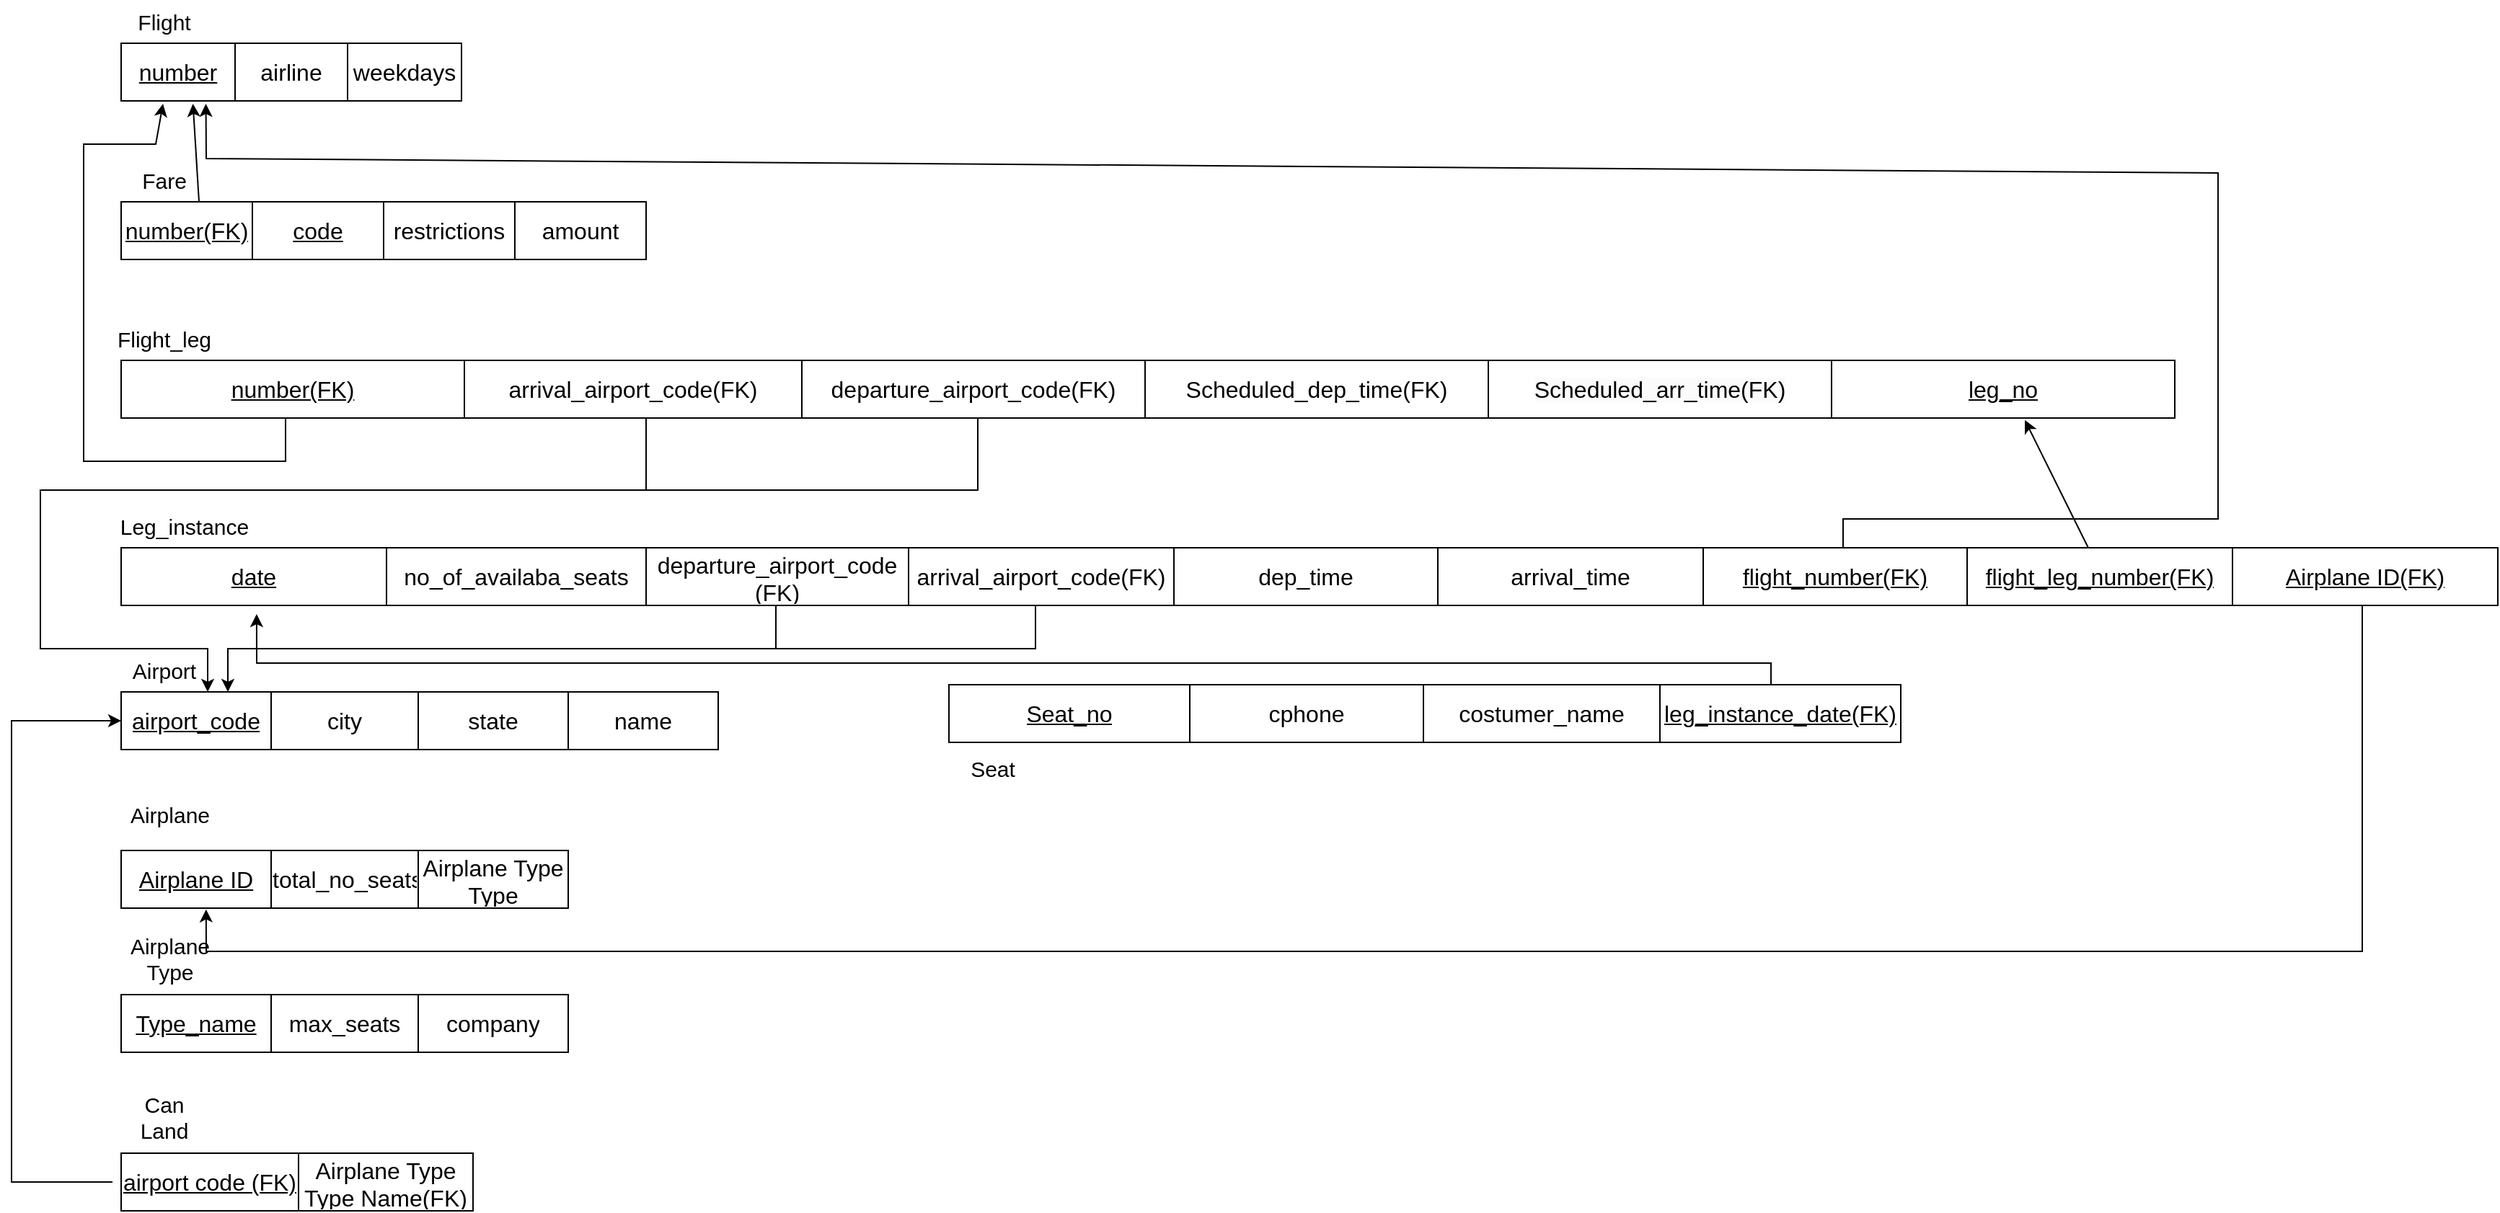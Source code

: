 <mxfile version="24.0.0" type="device">
  <diagram name="Página-1" id="ms9BkDQ4w1Bx71AXhPto">
    <mxGraphModel dx="1909" dy="1209" grid="1" gridSize="10" guides="1" tooltips="1" connect="1" arrows="1" fold="1" page="1" pageScale="1" pageWidth="827" pageHeight="1169" math="0" shadow="0">
      <root>
        <mxCell id="0" />
        <mxCell id="1" parent="0" />
        <mxCell id="bn8CDc2ltYo8I26y6Iki-1" value="" style="shape=table;startSize=0;container=1;collapsible=0;childLayout=tableLayout;fontSize=16;" vertex="1" parent="1">
          <mxGeometry x="296" y="120" width="236" height="40" as="geometry" />
        </mxCell>
        <mxCell id="bn8CDc2ltYo8I26y6Iki-2" value="" style="shape=tableRow;horizontal=0;startSize=0;swimlaneHead=0;swimlaneBody=0;strokeColor=inherit;top=0;left=0;bottom=0;right=0;collapsible=0;dropTarget=0;fillColor=none;points=[[0,0.5],[1,0.5]];portConstraint=eastwest;fontSize=16;" vertex="1" parent="bn8CDc2ltYo8I26y6Iki-1">
          <mxGeometry width="236" height="40" as="geometry" />
        </mxCell>
        <mxCell id="bn8CDc2ltYo8I26y6Iki-3" value="&lt;u&gt;number&lt;/u&gt;" style="shape=partialRectangle;html=1;whiteSpace=wrap;connectable=0;strokeColor=inherit;overflow=hidden;fillColor=none;top=0;left=0;bottom=0;right=0;pointerEvents=1;fontSize=16;" vertex="1" parent="bn8CDc2ltYo8I26y6Iki-2">
          <mxGeometry width="79" height="40" as="geometry">
            <mxRectangle width="79" height="40" as="alternateBounds" />
          </mxGeometry>
        </mxCell>
        <mxCell id="bn8CDc2ltYo8I26y6Iki-4" value="airline" style="shape=partialRectangle;html=1;whiteSpace=wrap;connectable=0;strokeColor=inherit;overflow=hidden;fillColor=none;top=0;left=0;bottom=0;right=0;pointerEvents=1;fontSize=16;" vertex="1" parent="bn8CDc2ltYo8I26y6Iki-2">
          <mxGeometry x="79" width="78" height="40" as="geometry">
            <mxRectangle width="78" height="40" as="alternateBounds" />
          </mxGeometry>
        </mxCell>
        <mxCell id="bn8CDc2ltYo8I26y6Iki-5" value="weekdays" style="shape=partialRectangle;html=1;whiteSpace=wrap;connectable=0;strokeColor=inherit;overflow=hidden;fillColor=none;top=0;left=0;bottom=0;right=0;pointerEvents=1;fontSize=16;" vertex="1" parent="bn8CDc2ltYo8I26y6Iki-2">
          <mxGeometry x="157" width="79" height="40" as="geometry">
            <mxRectangle width="79" height="40" as="alternateBounds" />
          </mxGeometry>
        </mxCell>
        <mxCell id="bn8CDc2ltYo8I26y6Iki-16" value="Flight" style="text;html=1;align=center;verticalAlign=middle;whiteSpace=wrap;rounded=0;fontSize=15;" vertex="1" parent="1">
          <mxGeometry x="296" y="90" width="60" height="30" as="geometry" />
        </mxCell>
        <mxCell id="bn8CDc2ltYo8I26y6Iki-17" value="" style="shape=table;startSize=0;container=1;collapsible=0;childLayout=tableLayout;fontSize=16;" vertex="1" parent="1">
          <mxGeometry x="296" y="230" width="364" height="40" as="geometry" />
        </mxCell>
        <mxCell id="bn8CDc2ltYo8I26y6Iki-18" value="" style="shape=tableRow;horizontal=0;startSize=0;swimlaneHead=0;swimlaneBody=0;strokeColor=inherit;top=0;left=0;bottom=0;right=0;collapsible=0;dropTarget=0;fillColor=none;points=[[0,0.5],[1,0.5]];portConstraint=eastwest;fontSize=16;" vertex="1" parent="bn8CDc2ltYo8I26y6Iki-17">
          <mxGeometry width="364" height="40" as="geometry" />
        </mxCell>
        <mxCell id="bn8CDc2ltYo8I26y6Iki-19" value="&lt;u&gt;number(FK)&lt;/u&gt;" style="shape=partialRectangle;html=1;whiteSpace=wrap;connectable=0;strokeColor=inherit;overflow=hidden;fillColor=none;top=0;left=0;bottom=0;right=0;pointerEvents=1;fontSize=16;" vertex="1" parent="bn8CDc2ltYo8I26y6Iki-18">
          <mxGeometry width="91" height="40" as="geometry">
            <mxRectangle width="91" height="40" as="alternateBounds" />
          </mxGeometry>
        </mxCell>
        <mxCell id="bn8CDc2ltYo8I26y6Iki-20" value="&lt;u&gt;code&lt;/u&gt;" style="shape=partialRectangle;html=1;whiteSpace=wrap;connectable=0;strokeColor=inherit;overflow=hidden;fillColor=none;top=0;left=0;bottom=0;right=0;pointerEvents=1;fontSize=16;" vertex="1" parent="bn8CDc2ltYo8I26y6Iki-18">
          <mxGeometry x="91" width="91" height="40" as="geometry">
            <mxRectangle width="91" height="40" as="alternateBounds" />
          </mxGeometry>
        </mxCell>
        <mxCell id="bn8CDc2ltYo8I26y6Iki-21" value="restrictions" style="shape=partialRectangle;html=1;whiteSpace=wrap;connectable=0;strokeColor=inherit;overflow=hidden;fillColor=none;top=0;left=0;bottom=0;right=0;pointerEvents=1;fontSize=16;" vertex="1" parent="bn8CDc2ltYo8I26y6Iki-18">
          <mxGeometry x="182" width="91" height="40" as="geometry">
            <mxRectangle width="91" height="40" as="alternateBounds" />
          </mxGeometry>
        </mxCell>
        <mxCell id="bn8CDc2ltYo8I26y6Iki-23" value="amount" style="shape=partialRectangle;html=1;whiteSpace=wrap;connectable=0;strokeColor=inherit;overflow=hidden;fillColor=none;top=0;left=0;bottom=0;right=0;pointerEvents=1;fontSize=16;" vertex="1" parent="bn8CDc2ltYo8I26y6Iki-18">
          <mxGeometry x="273" width="91" height="40" as="geometry">
            <mxRectangle width="91" height="40" as="alternateBounds" />
          </mxGeometry>
        </mxCell>
        <mxCell id="bn8CDc2ltYo8I26y6Iki-22" value="Fare" style="text;html=1;align=center;verticalAlign=middle;whiteSpace=wrap;rounded=0;fontSize=15;" vertex="1" parent="1">
          <mxGeometry x="296" y="200" width="60" height="30" as="geometry" />
        </mxCell>
        <mxCell id="bn8CDc2ltYo8I26y6Iki-24" value="" style="shape=table;startSize=0;container=1;collapsible=0;childLayout=tableLayout;fontSize=16;" vertex="1" parent="1">
          <mxGeometry x="296" y="340" width="1424" height="40" as="geometry" />
        </mxCell>
        <mxCell id="bn8CDc2ltYo8I26y6Iki-25" value="" style="shape=tableRow;horizontal=0;startSize=0;swimlaneHead=0;swimlaneBody=0;strokeColor=inherit;top=0;left=0;bottom=0;right=0;collapsible=0;dropTarget=0;fillColor=none;points=[[0,0.5],[1,0.5]];portConstraint=eastwest;fontSize=16;" vertex="1" parent="bn8CDc2ltYo8I26y6Iki-24">
          <mxGeometry width="1424" height="40" as="geometry" />
        </mxCell>
        <mxCell id="bn8CDc2ltYo8I26y6Iki-26" value="&lt;u&gt;number(FK)&lt;/u&gt;" style="shape=partialRectangle;html=1;whiteSpace=wrap;connectable=0;strokeColor=inherit;overflow=hidden;fillColor=none;top=0;left=0;bottom=0;right=0;pointerEvents=1;fontSize=16;" vertex="1" parent="bn8CDc2ltYo8I26y6Iki-25">
          <mxGeometry width="238" height="40" as="geometry">
            <mxRectangle width="238" height="40" as="alternateBounds" />
          </mxGeometry>
        </mxCell>
        <mxCell id="bn8CDc2ltYo8I26y6Iki-27" value="arrival_airport_code(FK)" style="shape=partialRectangle;html=1;whiteSpace=wrap;connectable=0;strokeColor=inherit;overflow=hidden;fillColor=none;top=0;left=0;bottom=0;right=0;pointerEvents=1;fontSize=16;" vertex="1" parent="bn8CDc2ltYo8I26y6Iki-25">
          <mxGeometry x="238" width="234" height="40" as="geometry">
            <mxRectangle width="234" height="40" as="alternateBounds" />
          </mxGeometry>
        </mxCell>
        <mxCell id="bn8CDc2ltYo8I26y6Iki-28" value="departure_airport_code(FK)" style="shape=partialRectangle;html=1;whiteSpace=wrap;connectable=0;strokeColor=inherit;overflow=hidden;fillColor=none;top=0;left=0;bottom=0;right=0;pointerEvents=1;fontSize=16;" vertex="1" parent="bn8CDc2ltYo8I26y6Iki-25">
          <mxGeometry x="472" width="238" height="40" as="geometry">
            <mxRectangle width="238" height="40" as="alternateBounds" />
          </mxGeometry>
        </mxCell>
        <mxCell id="bn8CDc2ltYo8I26y6Iki-30" value="Scheduled_dep_time(FK)" style="shape=partialRectangle;html=1;whiteSpace=wrap;connectable=0;strokeColor=inherit;overflow=hidden;fillColor=none;top=0;left=0;bottom=0;right=0;pointerEvents=1;fontSize=16;" vertex="1" parent="bn8CDc2ltYo8I26y6Iki-25">
          <mxGeometry x="710" width="238" height="40" as="geometry">
            <mxRectangle width="238" height="40" as="alternateBounds" />
          </mxGeometry>
        </mxCell>
        <mxCell id="bn8CDc2ltYo8I26y6Iki-31" value="&lt;span style=&quot;color: rgb(0, 0, 0); font-family: Helvetica; font-size: 16px; font-style: normal; font-variant-ligatures: normal; font-variant-caps: normal; font-weight: 400; letter-spacing: normal; orphans: 2; text-align: center; text-indent: 0px; text-transform: none; widows: 2; word-spacing: 0px; -webkit-text-stroke-width: 0px; white-space: normal; background-color: rgb(251, 251, 251); text-decoration-thickness: initial; text-decoration-style: initial; text-decoration-color: initial; display: inline !important; float: none;&quot;&gt;Scheduled_arr_time(FK)&lt;/span&gt;" style="shape=partialRectangle;html=1;whiteSpace=wrap;connectable=0;strokeColor=inherit;overflow=hidden;fillColor=none;top=0;left=0;bottom=0;right=0;pointerEvents=1;fontSize=16;" vertex="1" parent="bn8CDc2ltYo8I26y6Iki-25">
          <mxGeometry x="948" width="238" height="40" as="geometry">
            <mxRectangle width="238" height="40" as="alternateBounds" />
          </mxGeometry>
        </mxCell>
        <mxCell id="bn8CDc2ltYo8I26y6Iki-32" value="&lt;u&gt;leg_no&lt;/u&gt;" style="shape=partialRectangle;html=1;whiteSpace=wrap;connectable=0;strokeColor=inherit;overflow=hidden;fillColor=none;top=0;left=0;bottom=0;right=0;pointerEvents=1;fontSize=16;" vertex="1" parent="bn8CDc2ltYo8I26y6Iki-25">
          <mxGeometry x="1186" width="238" height="40" as="geometry">
            <mxRectangle width="238" height="40" as="alternateBounds" />
          </mxGeometry>
        </mxCell>
        <mxCell id="bn8CDc2ltYo8I26y6Iki-29" value="Flight_leg" style="text;html=1;align=center;verticalAlign=middle;whiteSpace=wrap;rounded=0;fontSize=15;" vertex="1" parent="1">
          <mxGeometry x="296" y="310" width="60" height="30" as="geometry" />
        </mxCell>
        <mxCell id="bn8CDc2ltYo8I26y6Iki-33" value="" style="shape=table;startSize=0;container=1;collapsible=0;childLayout=tableLayout;fontSize=16;" vertex="1" parent="1">
          <mxGeometry x="296" y="570" width="414" height="40" as="geometry" />
        </mxCell>
        <mxCell id="bn8CDc2ltYo8I26y6Iki-34" value="" style="shape=tableRow;horizontal=0;startSize=0;swimlaneHead=0;swimlaneBody=0;strokeColor=inherit;top=0;left=0;bottom=0;right=0;collapsible=0;dropTarget=0;fillColor=none;points=[[0,0.5],[1,0.5]];portConstraint=eastwest;fontSize=16;" vertex="1" parent="bn8CDc2ltYo8I26y6Iki-33">
          <mxGeometry width="414" height="40" as="geometry" />
        </mxCell>
        <mxCell id="bn8CDc2ltYo8I26y6Iki-35" value="&lt;u&gt;airport_code&lt;/u&gt;" style="shape=partialRectangle;html=1;whiteSpace=wrap;connectable=0;strokeColor=inherit;overflow=hidden;fillColor=none;top=0;left=0;bottom=0;right=0;pointerEvents=1;fontSize=16;" vertex="1" parent="bn8CDc2ltYo8I26y6Iki-34">
          <mxGeometry width="104" height="40" as="geometry">
            <mxRectangle width="104" height="40" as="alternateBounds" />
          </mxGeometry>
        </mxCell>
        <mxCell id="bn8CDc2ltYo8I26y6Iki-36" value="city" style="shape=partialRectangle;html=1;whiteSpace=wrap;connectable=0;strokeColor=inherit;overflow=hidden;fillColor=none;top=0;left=0;bottom=0;right=0;pointerEvents=1;fontSize=16;" vertex="1" parent="bn8CDc2ltYo8I26y6Iki-34">
          <mxGeometry x="104" width="102" height="40" as="geometry">
            <mxRectangle width="102" height="40" as="alternateBounds" />
          </mxGeometry>
        </mxCell>
        <mxCell id="bn8CDc2ltYo8I26y6Iki-37" value="state" style="shape=partialRectangle;html=1;whiteSpace=wrap;connectable=0;strokeColor=inherit;overflow=hidden;fillColor=none;top=0;left=0;bottom=0;right=0;pointerEvents=1;fontSize=16;" vertex="1" parent="bn8CDc2ltYo8I26y6Iki-34">
          <mxGeometry x="206" width="104" height="40" as="geometry">
            <mxRectangle width="104" height="40" as="alternateBounds" />
          </mxGeometry>
        </mxCell>
        <mxCell id="bn8CDc2ltYo8I26y6Iki-39" value="name" style="shape=partialRectangle;html=1;whiteSpace=wrap;connectable=0;strokeColor=inherit;overflow=hidden;fillColor=none;top=0;left=0;bottom=0;right=0;pointerEvents=1;fontSize=16;" vertex="1" parent="bn8CDc2ltYo8I26y6Iki-34">
          <mxGeometry x="310" width="104" height="40" as="geometry">
            <mxRectangle width="104" height="40" as="alternateBounds" />
          </mxGeometry>
        </mxCell>
        <mxCell id="bn8CDc2ltYo8I26y6Iki-38" value="Airport" style="text;html=1;align=center;verticalAlign=middle;whiteSpace=wrap;rounded=0;fontSize=15;" vertex="1" parent="1">
          <mxGeometry x="296" y="540" width="60" height="30" as="geometry" />
        </mxCell>
        <mxCell id="bn8CDc2ltYo8I26y6Iki-46" value="" style="shape=table;startSize=0;container=1;collapsible=0;childLayout=tableLayout;fontSize=16;" vertex="1" parent="1">
          <mxGeometry x="296" y="470" width="1648" height="40" as="geometry" />
        </mxCell>
        <mxCell id="bn8CDc2ltYo8I26y6Iki-47" value="" style="shape=tableRow;horizontal=0;startSize=0;swimlaneHead=0;swimlaneBody=0;strokeColor=inherit;top=0;left=0;bottom=0;right=0;collapsible=0;dropTarget=0;fillColor=none;points=[[0,0.5],[1,0.5]];portConstraint=eastwest;fontSize=16;" vertex="1" parent="bn8CDc2ltYo8I26y6Iki-46">
          <mxGeometry width="1648" height="40" as="geometry" />
        </mxCell>
        <mxCell id="bn8CDc2ltYo8I26y6Iki-48" value="&lt;u&gt;date&lt;/u&gt;" style="shape=partialRectangle;html=1;whiteSpace=wrap;connectable=0;strokeColor=inherit;overflow=hidden;fillColor=none;top=0;left=0;bottom=0;right=0;pointerEvents=1;fontSize=16;" vertex="1" parent="bn8CDc2ltYo8I26y6Iki-47">
          <mxGeometry width="184" height="40" as="geometry">
            <mxRectangle width="184" height="40" as="alternateBounds" />
          </mxGeometry>
        </mxCell>
        <mxCell id="bn8CDc2ltYo8I26y6Iki-49" value="no_of_availaba_seats" style="shape=partialRectangle;html=1;whiteSpace=wrap;connectable=0;strokeColor=inherit;overflow=hidden;fillColor=none;top=0;left=0;bottom=0;right=0;pointerEvents=1;fontSize=16;" vertex="1" parent="bn8CDc2ltYo8I26y6Iki-47">
          <mxGeometry x="184" width="180" height="40" as="geometry">
            <mxRectangle width="180" height="40" as="alternateBounds" />
          </mxGeometry>
        </mxCell>
        <mxCell id="bn8CDc2ltYo8I26y6Iki-50" value="departure_airport_code&lt;div&gt;(FK)&lt;/div&gt;" style="shape=partialRectangle;html=1;whiteSpace=wrap;connectable=0;strokeColor=inherit;overflow=hidden;fillColor=none;top=0;left=0;bottom=0;right=0;pointerEvents=1;fontSize=16;" vertex="1" parent="bn8CDc2ltYo8I26y6Iki-47">
          <mxGeometry x="364" width="182" height="40" as="geometry">
            <mxRectangle width="182" height="40" as="alternateBounds" />
          </mxGeometry>
        </mxCell>
        <mxCell id="bn8CDc2ltYo8I26y6Iki-51" value="arrival_airport_code(FK)" style="shape=partialRectangle;html=1;whiteSpace=wrap;connectable=0;strokeColor=inherit;overflow=hidden;fillColor=none;top=0;left=0;bottom=0;right=0;pointerEvents=1;fontSize=16;" vertex="1" parent="bn8CDc2ltYo8I26y6Iki-47">
          <mxGeometry x="546" width="184" height="40" as="geometry">
            <mxRectangle width="184" height="40" as="alternateBounds" />
          </mxGeometry>
        </mxCell>
        <mxCell id="bn8CDc2ltYo8I26y6Iki-55" value="dep_time" style="shape=partialRectangle;html=1;whiteSpace=wrap;connectable=0;strokeColor=inherit;overflow=hidden;fillColor=none;top=0;left=0;bottom=0;right=0;pointerEvents=1;fontSize=16;" vertex="1" parent="bn8CDc2ltYo8I26y6Iki-47">
          <mxGeometry x="730" width="183" height="40" as="geometry">
            <mxRectangle width="183" height="40" as="alternateBounds" />
          </mxGeometry>
        </mxCell>
        <mxCell id="bn8CDc2ltYo8I26y6Iki-54" value="arrival_time" style="shape=partialRectangle;html=1;whiteSpace=wrap;connectable=0;strokeColor=inherit;overflow=hidden;fillColor=none;top=0;left=0;bottom=0;right=0;pointerEvents=1;fontSize=16;" vertex="1" parent="bn8CDc2ltYo8I26y6Iki-47">
          <mxGeometry x="913" width="184" height="40" as="geometry">
            <mxRectangle width="184" height="40" as="alternateBounds" />
          </mxGeometry>
        </mxCell>
        <mxCell id="bn8CDc2ltYo8I26y6Iki-53" value="&lt;u&gt;flight_number(FK)&lt;/u&gt;" style="shape=partialRectangle;html=1;whiteSpace=wrap;connectable=0;strokeColor=inherit;overflow=hidden;fillColor=none;top=0;left=0;bottom=0;right=0;pointerEvents=1;fontSize=16;" vertex="1" parent="bn8CDc2ltYo8I26y6Iki-47">
          <mxGeometry x="1097" width="183" height="40" as="geometry">
            <mxRectangle width="183" height="40" as="alternateBounds" />
          </mxGeometry>
        </mxCell>
        <mxCell id="bn8CDc2ltYo8I26y6Iki-56" value="&lt;u&gt;flight_leg_number(FK)&lt;/u&gt;" style="shape=partialRectangle;html=1;whiteSpace=wrap;connectable=0;strokeColor=inherit;overflow=hidden;fillColor=none;top=0;left=0;bottom=0;right=0;pointerEvents=1;fontSize=16;" vertex="1" parent="bn8CDc2ltYo8I26y6Iki-47">
          <mxGeometry x="1280" width="184" height="40" as="geometry">
            <mxRectangle width="184" height="40" as="alternateBounds" />
          </mxGeometry>
        </mxCell>
        <mxCell id="bn8CDc2ltYo8I26y6Iki-94" value="&lt;u&gt;Airplane ID(FK)&lt;/u&gt;" style="shape=partialRectangle;html=1;whiteSpace=wrap;connectable=0;strokeColor=inherit;overflow=hidden;fillColor=none;top=0;left=0;bottom=0;right=0;pointerEvents=1;fontSize=16;" vertex="1" parent="bn8CDc2ltYo8I26y6Iki-47">
          <mxGeometry x="1464" width="184" height="40" as="geometry">
            <mxRectangle width="184" height="40" as="alternateBounds" />
          </mxGeometry>
        </mxCell>
        <mxCell id="bn8CDc2ltYo8I26y6Iki-52" value="Leg_instance" style="text;html=1;align=center;verticalAlign=middle;whiteSpace=wrap;rounded=0;fontSize=15;" vertex="1" parent="1">
          <mxGeometry x="310" y="440" width="60" height="30" as="geometry" />
        </mxCell>
        <mxCell id="bn8CDc2ltYo8I26y6Iki-57" value="" style="shape=table;startSize=0;container=1;collapsible=0;childLayout=tableLayout;fontSize=16;" vertex="1" parent="1">
          <mxGeometry x="296" y="680" width="310" height="40" as="geometry" />
        </mxCell>
        <mxCell id="bn8CDc2ltYo8I26y6Iki-58" value="" style="shape=tableRow;horizontal=0;startSize=0;swimlaneHead=0;swimlaneBody=0;strokeColor=inherit;top=0;left=0;bottom=0;right=0;collapsible=0;dropTarget=0;fillColor=none;points=[[0,0.5],[1,0.5]];portConstraint=eastwest;fontSize=16;" vertex="1" parent="bn8CDc2ltYo8I26y6Iki-57">
          <mxGeometry width="310" height="40" as="geometry" />
        </mxCell>
        <mxCell id="bn8CDc2ltYo8I26y6Iki-59" value="&lt;u&gt;Airplane ID&lt;/u&gt;" style="shape=partialRectangle;html=1;whiteSpace=wrap;connectable=0;strokeColor=inherit;overflow=hidden;fillColor=none;top=0;left=0;bottom=0;right=0;pointerEvents=1;fontSize=16;" vertex="1" parent="bn8CDc2ltYo8I26y6Iki-58">
          <mxGeometry width="104" height="40" as="geometry">
            <mxRectangle width="104" height="40" as="alternateBounds" />
          </mxGeometry>
        </mxCell>
        <mxCell id="bn8CDc2ltYo8I26y6Iki-60" value="total_no_seats" style="shape=partialRectangle;html=1;whiteSpace=wrap;connectable=0;strokeColor=inherit;overflow=hidden;fillColor=none;top=0;left=0;bottom=0;right=0;pointerEvents=1;fontSize=16;" vertex="1" parent="bn8CDc2ltYo8I26y6Iki-58">
          <mxGeometry x="104" width="102" height="40" as="geometry">
            <mxRectangle width="102" height="40" as="alternateBounds" />
          </mxGeometry>
        </mxCell>
        <mxCell id="bn8CDc2ltYo8I26y6Iki-61" value="Airplane Type&lt;div&gt;Type name(FK)&lt;/div&gt;" style="shape=partialRectangle;html=1;whiteSpace=wrap;connectable=0;strokeColor=inherit;overflow=hidden;fillColor=none;top=0;left=0;bottom=0;right=0;pointerEvents=1;fontSize=16;" vertex="1" parent="bn8CDc2ltYo8I26y6Iki-58">
          <mxGeometry x="206" width="104" height="40" as="geometry">
            <mxRectangle width="104" height="40" as="alternateBounds" />
          </mxGeometry>
        </mxCell>
        <mxCell id="bn8CDc2ltYo8I26y6Iki-63" value="Airplane" style="text;html=1;align=center;verticalAlign=middle;whiteSpace=wrap;rounded=0;fontSize=15;" vertex="1" parent="1">
          <mxGeometry x="300" y="640" width="60" height="30" as="geometry" />
        </mxCell>
        <mxCell id="bn8CDc2ltYo8I26y6Iki-64" value="" style="shape=table;startSize=0;container=1;collapsible=0;childLayout=tableLayout;fontSize=16;" vertex="1" parent="1">
          <mxGeometry x="296" y="780" width="310" height="40" as="geometry" />
        </mxCell>
        <mxCell id="bn8CDc2ltYo8I26y6Iki-65" value="" style="shape=tableRow;horizontal=0;startSize=0;swimlaneHead=0;swimlaneBody=0;strokeColor=inherit;top=0;left=0;bottom=0;right=0;collapsible=0;dropTarget=0;fillColor=none;points=[[0,0.5],[1,0.5]];portConstraint=eastwest;fontSize=16;" vertex="1" parent="bn8CDc2ltYo8I26y6Iki-64">
          <mxGeometry width="310" height="40" as="geometry" />
        </mxCell>
        <mxCell id="bn8CDc2ltYo8I26y6Iki-66" value="&lt;u&gt;Type_name&lt;/u&gt;" style="shape=partialRectangle;html=1;whiteSpace=wrap;connectable=0;strokeColor=inherit;overflow=hidden;fillColor=none;top=0;left=0;bottom=0;right=0;pointerEvents=1;fontSize=16;" vertex="1" parent="bn8CDc2ltYo8I26y6Iki-65">
          <mxGeometry width="104" height="40" as="geometry">
            <mxRectangle width="104" height="40" as="alternateBounds" />
          </mxGeometry>
        </mxCell>
        <mxCell id="bn8CDc2ltYo8I26y6Iki-67" value="max_seats" style="shape=partialRectangle;html=1;whiteSpace=wrap;connectable=0;strokeColor=inherit;overflow=hidden;fillColor=none;top=0;left=0;bottom=0;right=0;pointerEvents=1;fontSize=16;" vertex="1" parent="bn8CDc2ltYo8I26y6Iki-65">
          <mxGeometry x="104" width="102" height="40" as="geometry">
            <mxRectangle width="102" height="40" as="alternateBounds" />
          </mxGeometry>
        </mxCell>
        <mxCell id="bn8CDc2ltYo8I26y6Iki-68" value="company" style="shape=partialRectangle;html=1;whiteSpace=wrap;connectable=0;strokeColor=inherit;overflow=hidden;fillColor=none;top=0;left=0;bottom=0;right=0;pointerEvents=1;fontSize=16;" vertex="1" parent="bn8CDc2ltYo8I26y6Iki-65">
          <mxGeometry x="206" width="104" height="40" as="geometry">
            <mxRectangle width="104" height="40" as="alternateBounds" />
          </mxGeometry>
        </mxCell>
        <mxCell id="bn8CDc2ltYo8I26y6Iki-69" value="Airplane Type" style="text;html=1;align=center;verticalAlign=middle;whiteSpace=wrap;rounded=0;fontSize=15;" vertex="1" parent="1">
          <mxGeometry x="300" y="740" width="60" height="30" as="geometry" />
        </mxCell>
        <mxCell id="bn8CDc2ltYo8I26y6Iki-70" value="" style="shape=table;startSize=0;container=1;collapsible=0;childLayout=tableLayout;fontSize=16;" vertex="1" parent="1">
          <mxGeometry x="296" y="890" width="244" height="40" as="geometry" />
        </mxCell>
        <mxCell id="bn8CDc2ltYo8I26y6Iki-71" value="" style="shape=tableRow;horizontal=0;startSize=0;swimlaneHead=0;swimlaneBody=0;strokeColor=inherit;top=0;left=0;bottom=0;right=0;collapsible=0;dropTarget=0;fillColor=none;points=[[0,0.5],[1,0.5]];portConstraint=eastwest;fontSize=16;" vertex="1" parent="bn8CDc2ltYo8I26y6Iki-70">
          <mxGeometry width="244" height="40" as="geometry" />
        </mxCell>
        <mxCell id="bn8CDc2ltYo8I26y6Iki-72" value="&lt;u&gt;airport code (FK)&lt;/u&gt;" style="shape=partialRectangle;html=1;whiteSpace=wrap;connectable=0;strokeColor=inherit;overflow=hidden;fillColor=none;top=0;left=0;bottom=0;right=0;pointerEvents=1;fontSize=16;" vertex="1" parent="bn8CDc2ltYo8I26y6Iki-71">
          <mxGeometry width="123" height="40" as="geometry">
            <mxRectangle width="123" height="40" as="alternateBounds" />
          </mxGeometry>
        </mxCell>
        <mxCell id="bn8CDc2ltYo8I26y6Iki-73" value="Airplane Type&lt;div&gt;Type Name(FK)&lt;/div&gt;" style="shape=partialRectangle;html=1;whiteSpace=wrap;connectable=0;strokeColor=inherit;overflow=hidden;fillColor=none;top=0;left=0;bottom=0;right=0;pointerEvents=1;fontSize=16;" vertex="1" parent="bn8CDc2ltYo8I26y6Iki-71">
          <mxGeometry x="123" width="121" height="40" as="geometry">
            <mxRectangle width="121" height="40" as="alternateBounds" />
          </mxGeometry>
        </mxCell>
        <mxCell id="bn8CDc2ltYo8I26y6Iki-75" value="Can Land" style="text;html=1;align=center;verticalAlign=middle;whiteSpace=wrap;rounded=0;fontSize=15;" vertex="1" parent="1">
          <mxGeometry x="296" y="850" width="60" height="30" as="geometry" />
        </mxCell>
        <mxCell id="bn8CDc2ltYo8I26y6Iki-76" value="" style="shape=table;startSize=0;container=1;collapsible=0;childLayout=tableLayout;fontSize=16;" vertex="1" parent="1">
          <mxGeometry x="870" y="565" width="660" height="40" as="geometry" />
        </mxCell>
        <mxCell id="bn8CDc2ltYo8I26y6Iki-77" value="" style="shape=tableRow;horizontal=0;startSize=0;swimlaneHead=0;swimlaneBody=0;strokeColor=inherit;top=0;left=0;bottom=0;right=0;collapsible=0;dropTarget=0;fillColor=none;points=[[0,0.5],[1,0.5]];portConstraint=eastwest;fontSize=16;" vertex="1" parent="bn8CDc2ltYo8I26y6Iki-76">
          <mxGeometry width="660" height="40" as="geometry" />
        </mxCell>
        <mxCell id="bn8CDc2ltYo8I26y6Iki-78" value="&lt;u&gt;Seat_no&lt;/u&gt;" style="shape=partialRectangle;html=1;whiteSpace=wrap;connectable=0;strokeColor=inherit;overflow=hidden;fillColor=none;top=0;left=0;bottom=0;right=0;pointerEvents=1;fontSize=16;" vertex="1" parent="bn8CDc2ltYo8I26y6Iki-77">
          <mxGeometry width="167" height="40" as="geometry">
            <mxRectangle width="167" height="40" as="alternateBounds" />
          </mxGeometry>
        </mxCell>
        <mxCell id="bn8CDc2ltYo8I26y6Iki-79" value="cphone" style="shape=partialRectangle;html=1;whiteSpace=wrap;connectable=0;strokeColor=inherit;overflow=hidden;fillColor=none;top=0;left=0;bottom=0;right=0;pointerEvents=1;fontSize=16;" vertex="1" parent="bn8CDc2ltYo8I26y6Iki-77">
          <mxGeometry x="167" width="162" height="40" as="geometry">
            <mxRectangle width="162" height="40" as="alternateBounds" />
          </mxGeometry>
        </mxCell>
        <mxCell id="bn8CDc2ltYo8I26y6Iki-80" value="costumer_name" style="shape=partialRectangle;html=1;whiteSpace=wrap;connectable=0;strokeColor=inherit;overflow=hidden;fillColor=none;top=0;left=0;bottom=0;right=0;pointerEvents=1;fontSize=16;" vertex="1" parent="bn8CDc2ltYo8I26y6Iki-77">
          <mxGeometry x="329" width="164" height="40" as="geometry">
            <mxRectangle width="164" height="40" as="alternateBounds" />
          </mxGeometry>
        </mxCell>
        <mxCell id="bn8CDc2ltYo8I26y6Iki-81" value="&lt;u&gt;leg_instance_date(FK)&lt;/u&gt;" style="shape=partialRectangle;html=1;whiteSpace=wrap;connectable=0;strokeColor=inherit;overflow=hidden;fillColor=none;top=0;left=0;bottom=0;right=0;pointerEvents=1;fontSize=16;" vertex="1" parent="bn8CDc2ltYo8I26y6Iki-77">
          <mxGeometry x="493" width="167" height="40" as="geometry">
            <mxRectangle width="167" height="40" as="alternateBounds" />
          </mxGeometry>
        </mxCell>
        <mxCell id="bn8CDc2ltYo8I26y6Iki-83" value="" style="endArrow=classic;html=1;rounded=0;entryX=0;entryY=0.5;entryDx=0;entryDy=0;" edge="1" parent="1" target="bn8CDc2ltYo8I26y6Iki-34">
          <mxGeometry width="50" height="50" relative="1" as="geometry">
            <mxPoint x="290" y="910" as="sourcePoint" />
            <mxPoint x="230" y="130" as="targetPoint" />
            <Array as="points">
              <mxPoint x="220" y="910" />
              <mxPoint x="220" y="590" />
            </Array>
          </mxGeometry>
        </mxCell>
        <mxCell id="bn8CDc2ltYo8I26y6Iki-84" value="" style="endArrow=classic;html=1;rounded=0;entryX=1;entryY=1;entryDx=0;entryDy=0;" edge="1" parent="1" target="bn8CDc2ltYo8I26y6Iki-38">
          <mxGeometry width="50" height="50" relative="1" as="geometry">
            <mxPoint x="890" y="380" as="sourcePoint" />
            <mxPoint x="940" y="330" as="targetPoint" />
            <Array as="points">
              <mxPoint x="890" y="430" />
              <mxPoint x="240" y="430" />
              <mxPoint x="240" y="540" />
              <mxPoint x="356" y="540" />
            </Array>
          </mxGeometry>
        </mxCell>
        <mxCell id="bn8CDc2ltYo8I26y6Iki-86" value="" style="endArrow=none;html=1;rounded=0;" edge="1" parent="1">
          <mxGeometry width="50" height="50" relative="1" as="geometry">
            <mxPoint x="660" y="380" as="sourcePoint" />
            <mxPoint x="660" y="430" as="targetPoint" />
          </mxGeometry>
        </mxCell>
        <mxCell id="bn8CDc2ltYo8I26y6Iki-87" value="" style="endArrow=classic;html=1;rounded=0;entryX=0.211;entryY=1.05;entryDx=0;entryDy=0;entryPerimeter=0;" edge="1" parent="1" target="bn8CDc2ltYo8I26y6Iki-2">
          <mxGeometry width="50" height="50" relative="1" as="geometry">
            <mxPoint x="350" y="230" as="sourcePoint" />
            <mxPoint x="400" y="180" as="targetPoint" />
          </mxGeometry>
        </mxCell>
        <mxCell id="bn8CDc2ltYo8I26y6Iki-88" value="" style="endArrow=classic;html=1;rounded=0;" edge="1" parent="1">
          <mxGeometry width="50" height="50" relative="1" as="geometry">
            <mxPoint x="750" y="510" as="sourcePoint" />
            <mxPoint x="370" y="570" as="targetPoint" />
            <Array as="points">
              <mxPoint x="750" y="540" />
              <mxPoint x="370" y="540" />
            </Array>
          </mxGeometry>
        </mxCell>
        <mxCell id="bn8CDc2ltYo8I26y6Iki-90" value="" style="endArrow=none;html=1;rounded=0;" edge="1" parent="1">
          <mxGeometry width="50" height="50" relative="1" as="geometry">
            <mxPoint x="930" y="510" as="sourcePoint" />
            <mxPoint x="750" y="540" as="targetPoint" />
            <Array as="points">
              <mxPoint x="930" y="540" />
            </Array>
          </mxGeometry>
        </mxCell>
        <mxCell id="bn8CDc2ltYo8I26y6Iki-91" value="" style="endArrow=classic;html=1;rounded=0;entryX=0.927;entryY=1.036;entryDx=0;entryDy=0;entryPerimeter=0;" edge="1" parent="1" target="bn8CDc2ltYo8I26y6Iki-25">
          <mxGeometry width="50" height="50" relative="1" as="geometry">
            <mxPoint x="1660" y="470" as="sourcePoint" />
            <mxPoint x="1710" y="420" as="targetPoint" />
          </mxGeometry>
        </mxCell>
        <mxCell id="bn8CDc2ltYo8I26y6Iki-92" value="" style="endArrow=classic;html=1;rounded=0;entryX=0.249;entryY=1.05;entryDx=0;entryDy=0;entryPerimeter=0;" edge="1" parent="1" target="bn8CDc2ltYo8I26y6Iki-2">
          <mxGeometry width="50" height="50" relative="1" as="geometry">
            <mxPoint x="1490" y="470" as="sourcePoint" />
            <mxPoint x="1540" y="420" as="targetPoint" />
            <Array as="points">
              <mxPoint x="1490" y="450" />
              <mxPoint x="1750" y="450" />
              <mxPoint x="1750" y="210" />
              <mxPoint x="355" y="200" />
            </Array>
          </mxGeometry>
        </mxCell>
        <mxCell id="bn8CDc2ltYo8I26y6Iki-93" value="" style="endArrow=classic;html=1;rounded=0;entryX=0.123;entryY=1.05;entryDx=0;entryDy=0;entryPerimeter=0;" edge="1" parent="1" target="bn8CDc2ltYo8I26y6Iki-2">
          <mxGeometry width="50" height="50" relative="1" as="geometry">
            <mxPoint x="410" y="380" as="sourcePoint" />
            <mxPoint x="460" y="330" as="targetPoint" />
            <Array as="points">
              <mxPoint x="410" y="410" />
              <mxPoint x="270" y="410" />
              <mxPoint x="270" y="190" />
              <mxPoint x="320" y="190" />
            </Array>
          </mxGeometry>
        </mxCell>
        <mxCell id="bn8CDc2ltYo8I26y6Iki-95" value="" style="endArrow=classic;html=1;rounded=0;entryX=0.19;entryY=1.021;entryDx=0;entryDy=0;entryPerimeter=0;" edge="1" parent="1" target="bn8CDc2ltYo8I26y6Iki-58">
          <mxGeometry width="50" height="50" relative="1" as="geometry">
            <mxPoint x="1850" y="510" as="sourcePoint" />
            <mxPoint x="720" y="710" as="targetPoint" />
            <Array as="points">
              <mxPoint x="1850" y="750" />
              <mxPoint x="355" y="750" />
            </Array>
          </mxGeometry>
        </mxCell>
        <mxCell id="bn8CDc2ltYo8I26y6Iki-96" value="" style="endArrow=classic;html=1;rounded=0;entryX=0.057;entryY=1.15;entryDx=0;entryDy=0;entryPerimeter=0;" edge="1" parent="1" target="bn8CDc2ltYo8I26y6Iki-47">
          <mxGeometry width="50" height="50" relative="1" as="geometry">
            <mxPoint x="1440" y="565" as="sourcePoint" />
            <mxPoint x="1490" y="515" as="targetPoint" />
            <Array as="points">
              <mxPoint x="1440" y="550" />
              <mxPoint x="390" y="550" />
            </Array>
          </mxGeometry>
        </mxCell>
        <mxCell id="bn8CDc2ltYo8I26y6Iki-100" value="&lt;font style=&quot;font-size: 15px;&quot;&gt;Seat&lt;/font&gt;" style="text;html=1;align=center;verticalAlign=middle;resizable=0;points=[];autosize=1;strokeColor=none;fillColor=none;" vertex="1" parent="1">
          <mxGeometry x="875" y="608" width="50" height="30" as="geometry" />
        </mxCell>
      </root>
    </mxGraphModel>
  </diagram>
</mxfile>
